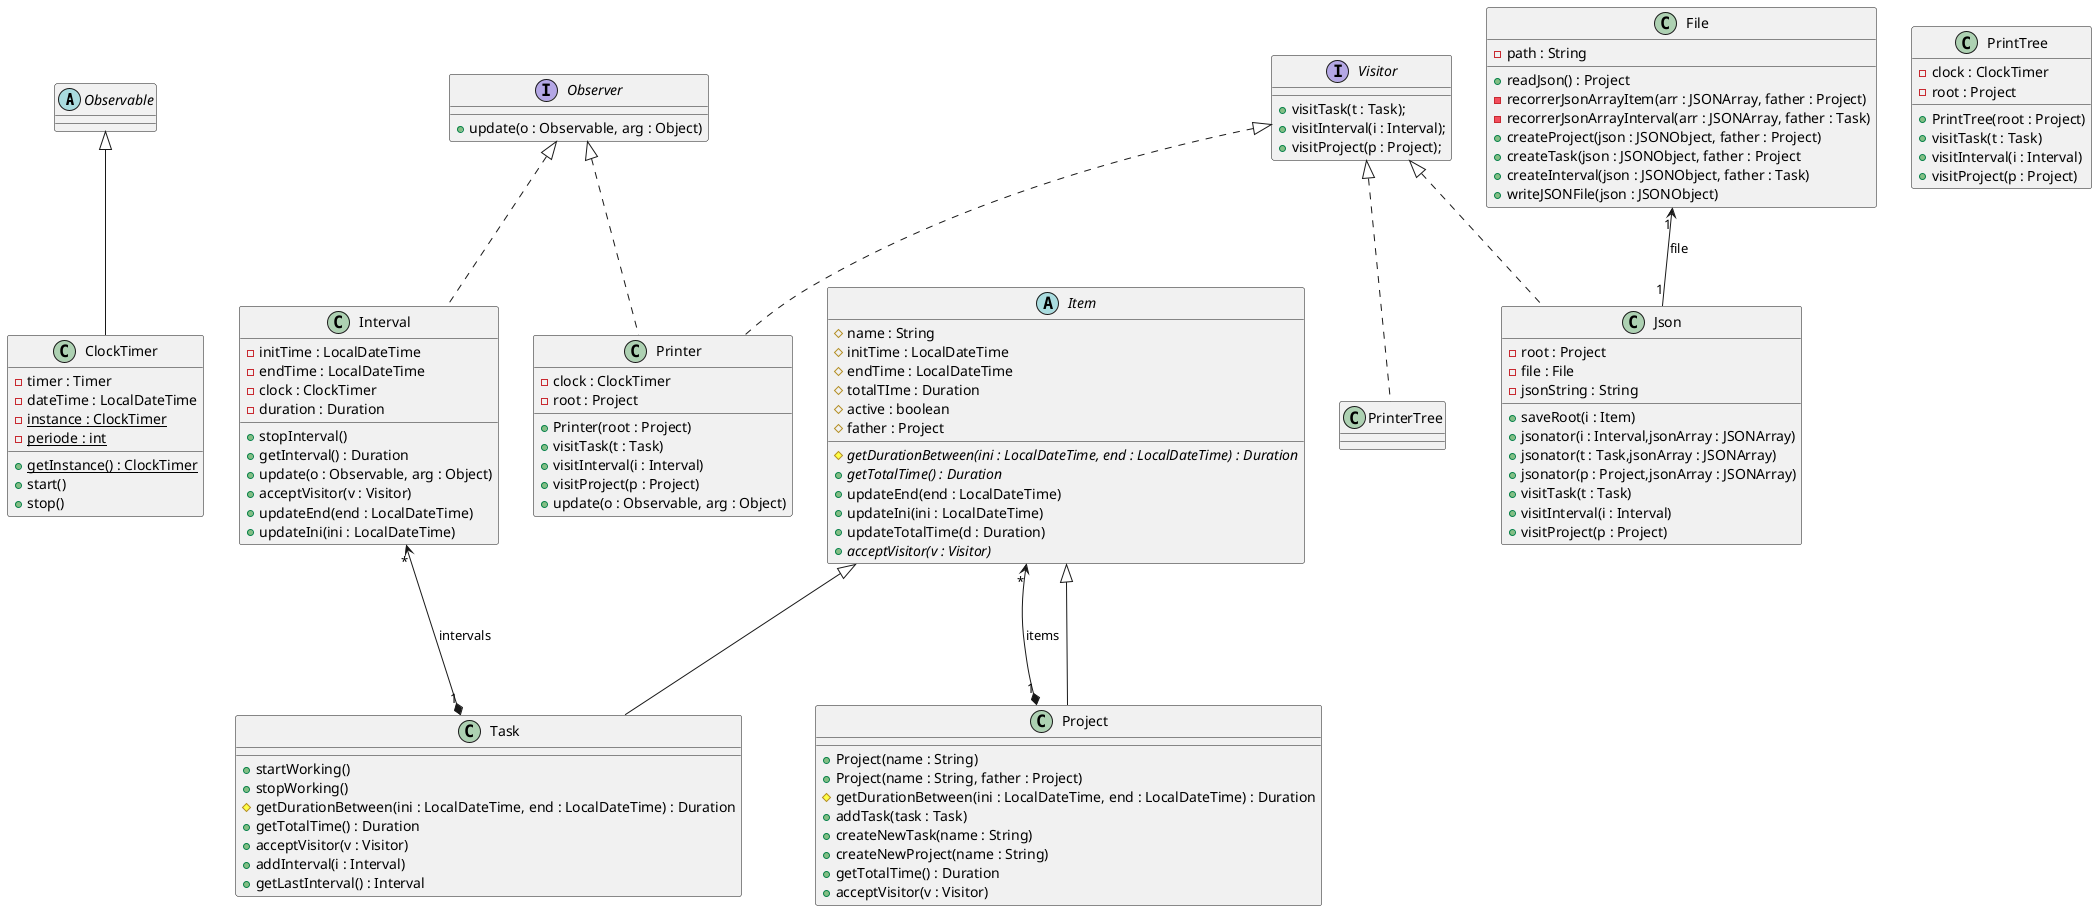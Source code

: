 @startuml
abstract Observable{

}

interface Observer{
+ update(o : Observable, arg : Object)
}

abstract Item{
# name : String
# initTime : LocalDateTime
# endTime : LocalDateTime
# totalTIme : Duration
# active : boolean
# father : Project
# {abstract} getDurationBetween(ini : LocalDateTime, end : LocalDateTime) : Duration
+ {abstract} getTotalTime() : Duration
+ updateEnd(end : LocalDateTime)
+ updateIni(ini : LocalDateTime)
+ updateTotalTime(d : Duration)
+ {abstract} acceptVisitor(v : Visitor)
}


class Project{
+ Project(name : String)
+ Project(name : String, father : Project)
# getDurationBetween(ini : LocalDateTime, end : LocalDateTime) : Duration
+ addTask(task : Task)
+ createNewTask(name : String)
+ createNewProject(name : String)
+ getTotalTime() : Duration
+ acceptVisitor(v : Visitor)
}

class Task{
+ startWorking()
+ stopWorking()
# getDurationBetween(ini : LocalDateTime, end : LocalDateTime) : Duration
+ getTotalTime() : Duration
+ acceptVisitor(v : Visitor)
+ addInterval(i : Interval)
+ getLastInterval() : Interval
}

class Interval{
- initTime : LocalDateTime
- endTime : LocalDateTime
- clock : ClockTimer
- duration : Duration
+ stopInterval()
+ getInterval() : Duration
+ update(o : Observable, arg : Object)
+ acceptVisitor(v : Visitor)
+ updateEnd(end : LocalDateTime)
+ updateIni(ini : LocalDateTime)
}

class ClockTimer{
- timer : Timer
- dateTime : LocalDateTime
- {static} instance : ClockTimer
- {static} periode : int
+ {static} getInstance() : ClockTimer
+ start()
+ stop()
}

interface Visitor{
+ visitTask(t : Task);
+ visitInterval(i : Interval);
+ visitProject(p : Project);
}

class Printer{
- clock : ClockTimer
- root : Project
+ Printer(root : Project)
+ visitTask(t : Task)
+ visitInterval(i : Interval)
+ visitProject(p : Project)
+ update(o : Observable, arg : Object)
}

class Json{
- root : Project
- file : File
- jsonString : String
+ saveRoot(i : Item)
+ jsonator(i : Interval,jsonArray : JSONArray)
+ jsonator(t : Task,jsonArray : JSONArray)
+ jsonator(p : Project,jsonArray : JSONArray)
+ visitTask(t : Task)
+ visitInterval(i : Interval)
+ visitProject(p : Project)
}

class File{
- path : String
+ readJson() : Project
- recorrerJsonArrayItem(arr : JSONArray, father : Project)
- recorrerJsonArrayInterval(arr : JSONArray, father : Task)
+ createProject(json : JSONObject, father : Project)
+ createTask(json : JSONObject, father : Project
+ createInterval(json : JSONObject, father : Task)
+ writeJSONFile(json : JSONObject)
}

class PrintTree{
- clock : ClockTimer
- root : Project
+ PrintTree(root : Project)
+ visitTask(t : Task)
+ visitInterval(i : Interval)
+ visitProject(p : Project)
}

Item <|--- Project
Item <|--- Task
Item "*"<---*"1" Project : items
Interval "*"<---*"1" Task : intervals
Observer <|.. Interval
Observable <|-- ClockTimer
Observer <|.. Printer
Visitor <|.. Printer
Visitor <|.. Json
File "1"<--"1" Json : file
Visitor <|.. PrinterTree
@enduml